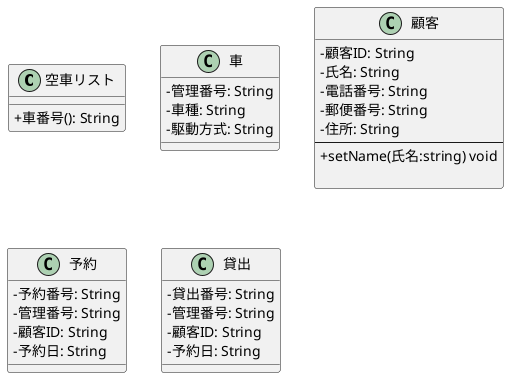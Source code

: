 @startuml 予約入力インターフェイス
skinparam classAttributeIconSize 0
class 空車リスト {
        + 車番号(): String
}
class 車 {
- 管理番号: String
- 車種: String
- 駆動方式: String
}
class 顧客 {
- 顧客ID: String
- 氏名: String
- 電話番号: String
- 郵便番号: String
- 住所: String
---
+ setName(氏名:string) void

}
class 予約 {
- 予約番号: String
- 管理番号: String
- 顧客ID: String
- 予約日: String
}
class 貸出 {
- 貸出番号: String
- 管理番号: String
- 顧客ID: String
- 予約日: String
}

@enduml
